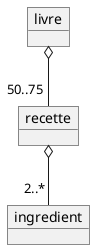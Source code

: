 @startuml
object livre
object recette
object ingredient 

livre o-- "50..75" recette 
recette o-- "2..*" ingredient 
@enduml